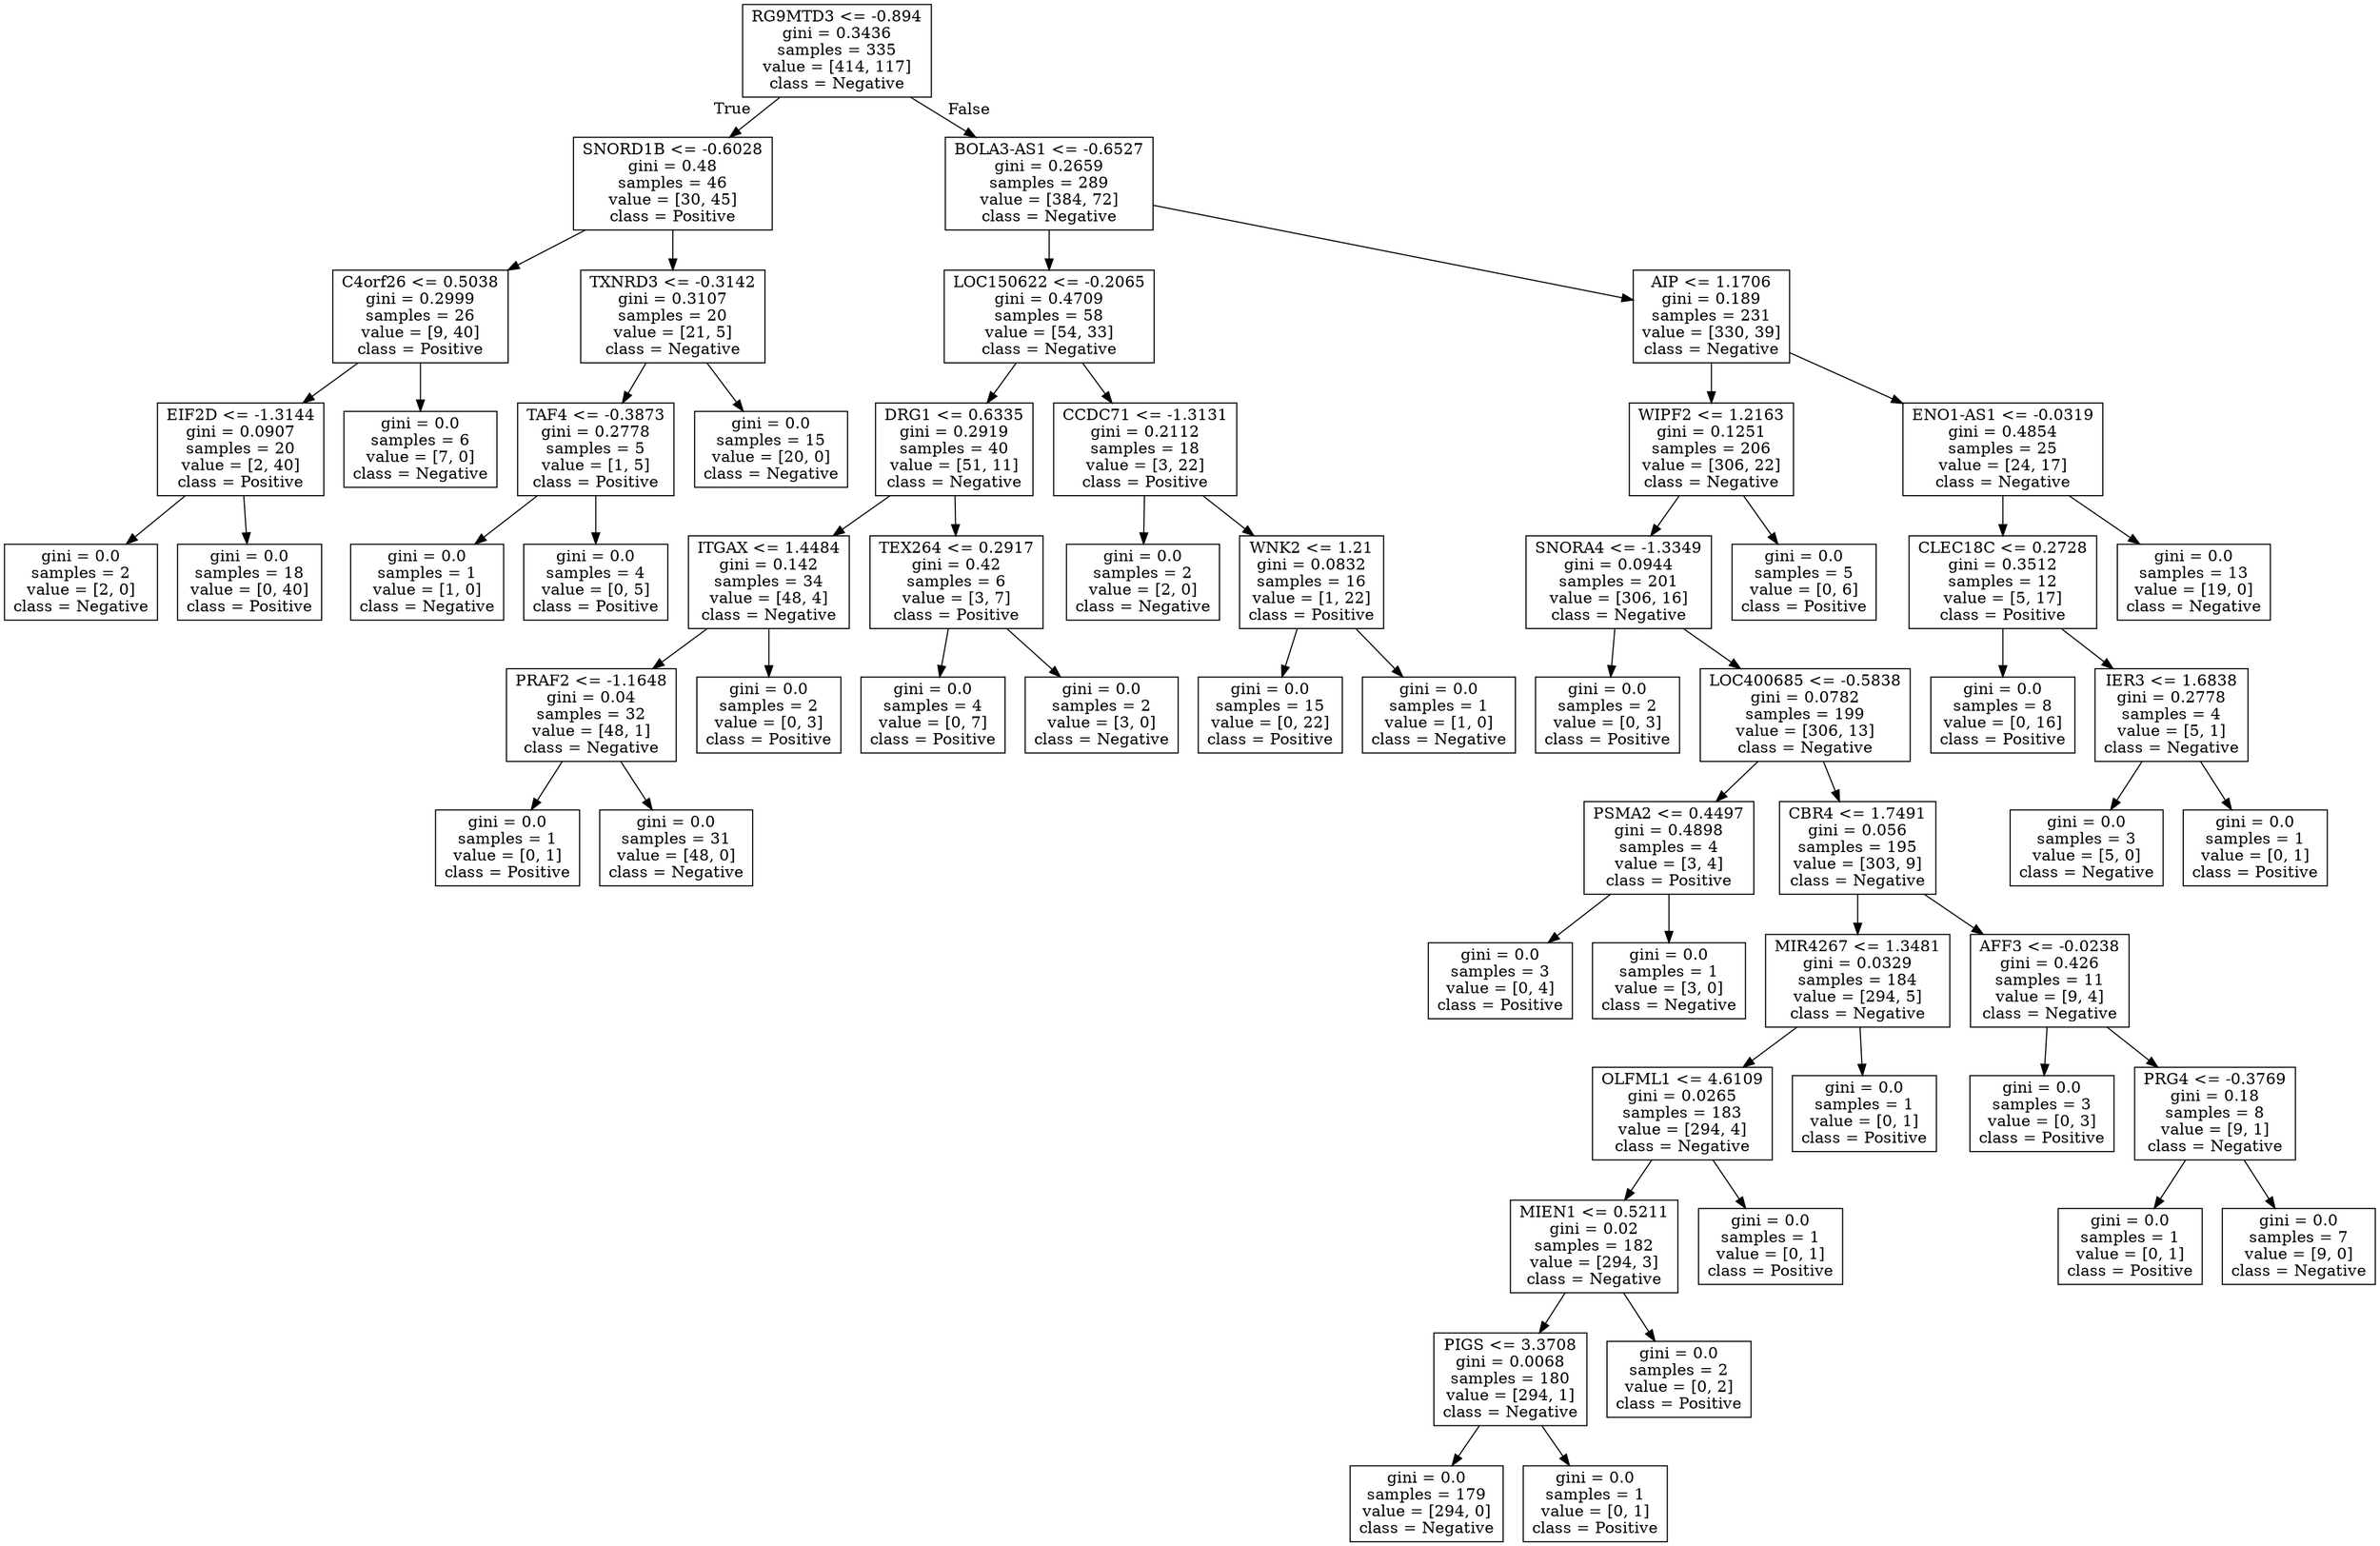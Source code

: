 digraph Tree {
node [shape=box] ;
0 [label="RG9MTD3 <= -0.894\ngini = 0.3436\nsamples = 335\nvalue = [414, 117]\nclass = Negative"] ;
1 [label="SNORD1B <= -0.6028\ngini = 0.48\nsamples = 46\nvalue = [30, 45]\nclass = Positive"] ;
0 -> 1 [labeldistance=2.5, labelangle=45, headlabel="True"] ;
2 [label="C4orf26 <= 0.5038\ngini = 0.2999\nsamples = 26\nvalue = [9, 40]\nclass = Positive"] ;
1 -> 2 ;
3 [label="EIF2D <= -1.3144\ngini = 0.0907\nsamples = 20\nvalue = [2, 40]\nclass = Positive"] ;
2 -> 3 ;
4 [label="gini = 0.0\nsamples = 2\nvalue = [2, 0]\nclass = Negative"] ;
3 -> 4 ;
5 [label="gini = 0.0\nsamples = 18\nvalue = [0, 40]\nclass = Positive"] ;
3 -> 5 ;
6 [label="gini = 0.0\nsamples = 6\nvalue = [7, 0]\nclass = Negative"] ;
2 -> 6 ;
7 [label="TXNRD3 <= -0.3142\ngini = 0.3107\nsamples = 20\nvalue = [21, 5]\nclass = Negative"] ;
1 -> 7 ;
8 [label="TAF4 <= -0.3873\ngini = 0.2778\nsamples = 5\nvalue = [1, 5]\nclass = Positive"] ;
7 -> 8 ;
9 [label="gini = 0.0\nsamples = 1\nvalue = [1, 0]\nclass = Negative"] ;
8 -> 9 ;
10 [label="gini = 0.0\nsamples = 4\nvalue = [0, 5]\nclass = Positive"] ;
8 -> 10 ;
11 [label="gini = 0.0\nsamples = 15\nvalue = [20, 0]\nclass = Negative"] ;
7 -> 11 ;
12 [label="BOLA3-AS1 <= -0.6527\ngini = 0.2659\nsamples = 289\nvalue = [384, 72]\nclass = Negative"] ;
0 -> 12 [labeldistance=2.5, labelangle=-45, headlabel="False"] ;
13 [label="LOC150622 <= -0.2065\ngini = 0.4709\nsamples = 58\nvalue = [54, 33]\nclass = Negative"] ;
12 -> 13 ;
14 [label="DRG1 <= 0.6335\ngini = 0.2919\nsamples = 40\nvalue = [51, 11]\nclass = Negative"] ;
13 -> 14 ;
15 [label="ITGAX <= 1.4484\ngini = 0.142\nsamples = 34\nvalue = [48, 4]\nclass = Negative"] ;
14 -> 15 ;
16 [label="PRAF2 <= -1.1648\ngini = 0.04\nsamples = 32\nvalue = [48, 1]\nclass = Negative"] ;
15 -> 16 ;
17 [label="gini = 0.0\nsamples = 1\nvalue = [0, 1]\nclass = Positive"] ;
16 -> 17 ;
18 [label="gini = 0.0\nsamples = 31\nvalue = [48, 0]\nclass = Negative"] ;
16 -> 18 ;
19 [label="gini = 0.0\nsamples = 2\nvalue = [0, 3]\nclass = Positive"] ;
15 -> 19 ;
20 [label="TEX264 <= 0.2917\ngini = 0.42\nsamples = 6\nvalue = [3, 7]\nclass = Positive"] ;
14 -> 20 ;
21 [label="gini = 0.0\nsamples = 4\nvalue = [0, 7]\nclass = Positive"] ;
20 -> 21 ;
22 [label="gini = 0.0\nsamples = 2\nvalue = [3, 0]\nclass = Negative"] ;
20 -> 22 ;
23 [label="CCDC71 <= -1.3131\ngini = 0.2112\nsamples = 18\nvalue = [3, 22]\nclass = Positive"] ;
13 -> 23 ;
24 [label="gini = 0.0\nsamples = 2\nvalue = [2, 0]\nclass = Negative"] ;
23 -> 24 ;
25 [label="WNK2 <= 1.21\ngini = 0.0832\nsamples = 16\nvalue = [1, 22]\nclass = Positive"] ;
23 -> 25 ;
26 [label="gini = 0.0\nsamples = 15\nvalue = [0, 22]\nclass = Positive"] ;
25 -> 26 ;
27 [label="gini = 0.0\nsamples = 1\nvalue = [1, 0]\nclass = Negative"] ;
25 -> 27 ;
28 [label="AIP <= 1.1706\ngini = 0.189\nsamples = 231\nvalue = [330, 39]\nclass = Negative"] ;
12 -> 28 ;
29 [label="WIPF2 <= 1.2163\ngini = 0.1251\nsamples = 206\nvalue = [306, 22]\nclass = Negative"] ;
28 -> 29 ;
30 [label="SNORA4 <= -1.3349\ngini = 0.0944\nsamples = 201\nvalue = [306, 16]\nclass = Negative"] ;
29 -> 30 ;
31 [label="gini = 0.0\nsamples = 2\nvalue = [0, 3]\nclass = Positive"] ;
30 -> 31 ;
32 [label="LOC400685 <= -0.5838\ngini = 0.0782\nsamples = 199\nvalue = [306, 13]\nclass = Negative"] ;
30 -> 32 ;
33 [label="PSMA2 <= 0.4497\ngini = 0.4898\nsamples = 4\nvalue = [3, 4]\nclass = Positive"] ;
32 -> 33 ;
34 [label="gini = 0.0\nsamples = 3\nvalue = [0, 4]\nclass = Positive"] ;
33 -> 34 ;
35 [label="gini = 0.0\nsamples = 1\nvalue = [3, 0]\nclass = Negative"] ;
33 -> 35 ;
36 [label="CBR4 <= 1.7491\ngini = 0.056\nsamples = 195\nvalue = [303, 9]\nclass = Negative"] ;
32 -> 36 ;
37 [label="MIR4267 <= 1.3481\ngini = 0.0329\nsamples = 184\nvalue = [294, 5]\nclass = Negative"] ;
36 -> 37 ;
38 [label="OLFML1 <= 4.6109\ngini = 0.0265\nsamples = 183\nvalue = [294, 4]\nclass = Negative"] ;
37 -> 38 ;
39 [label="MIEN1 <= 0.5211\ngini = 0.02\nsamples = 182\nvalue = [294, 3]\nclass = Negative"] ;
38 -> 39 ;
40 [label="PIGS <= 3.3708\ngini = 0.0068\nsamples = 180\nvalue = [294, 1]\nclass = Negative"] ;
39 -> 40 ;
41 [label="gini = 0.0\nsamples = 179\nvalue = [294, 0]\nclass = Negative"] ;
40 -> 41 ;
42 [label="gini = 0.0\nsamples = 1\nvalue = [0, 1]\nclass = Positive"] ;
40 -> 42 ;
43 [label="gini = 0.0\nsamples = 2\nvalue = [0, 2]\nclass = Positive"] ;
39 -> 43 ;
44 [label="gini = 0.0\nsamples = 1\nvalue = [0, 1]\nclass = Positive"] ;
38 -> 44 ;
45 [label="gini = 0.0\nsamples = 1\nvalue = [0, 1]\nclass = Positive"] ;
37 -> 45 ;
46 [label="AFF3 <= -0.0238\ngini = 0.426\nsamples = 11\nvalue = [9, 4]\nclass = Negative"] ;
36 -> 46 ;
47 [label="gini = 0.0\nsamples = 3\nvalue = [0, 3]\nclass = Positive"] ;
46 -> 47 ;
48 [label="PRG4 <= -0.3769\ngini = 0.18\nsamples = 8\nvalue = [9, 1]\nclass = Negative"] ;
46 -> 48 ;
49 [label="gini = 0.0\nsamples = 1\nvalue = [0, 1]\nclass = Positive"] ;
48 -> 49 ;
50 [label="gini = 0.0\nsamples = 7\nvalue = [9, 0]\nclass = Negative"] ;
48 -> 50 ;
51 [label="gini = 0.0\nsamples = 5\nvalue = [0, 6]\nclass = Positive"] ;
29 -> 51 ;
52 [label="ENO1-AS1 <= -0.0319\ngini = 0.4854\nsamples = 25\nvalue = [24, 17]\nclass = Negative"] ;
28 -> 52 ;
53 [label="CLEC18C <= 0.2728\ngini = 0.3512\nsamples = 12\nvalue = [5, 17]\nclass = Positive"] ;
52 -> 53 ;
54 [label="gini = 0.0\nsamples = 8\nvalue = [0, 16]\nclass = Positive"] ;
53 -> 54 ;
55 [label="IER3 <= 1.6838\ngini = 0.2778\nsamples = 4\nvalue = [5, 1]\nclass = Negative"] ;
53 -> 55 ;
56 [label="gini = 0.0\nsamples = 3\nvalue = [5, 0]\nclass = Negative"] ;
55 -> 56 ;
57 [label="gini = 0.0\nsamples = 1\nvalue = [0, 1]\nclass = Positive"] ;
55 -> 57 ;
58 [label="gini = 0.0\nsamples = 13\nvalue = [19, 0]\nclass = Negative"] ;
52 -> 58 ;
}